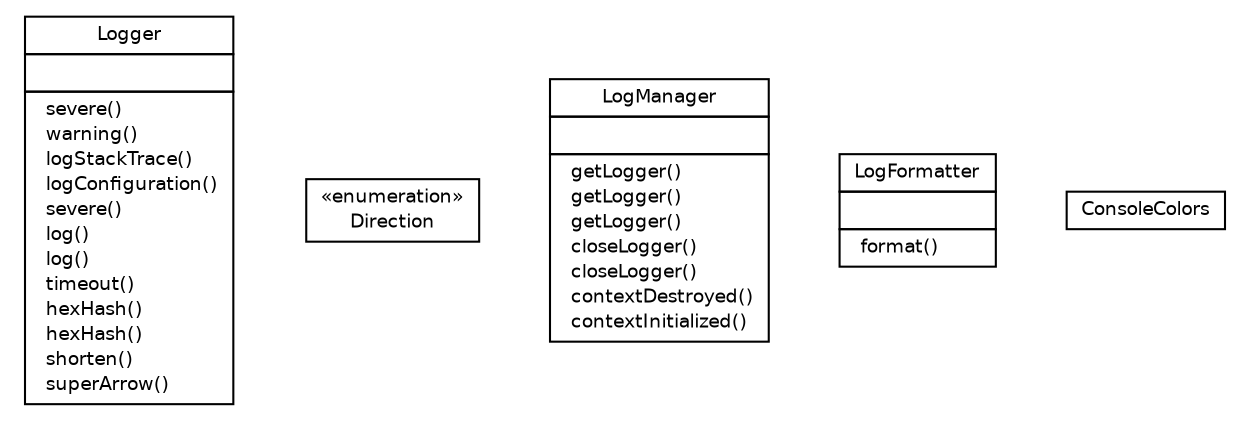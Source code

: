 #!/usr/local/bin/dot
#
# Class diagram 
# Generated by UMLGraph version 5.2 (http://www.umlgraph.org/)
#

digraph G {
	edge [fontname="Helvetica",fontsize=10,labelfontname="Helvetica",labelfontsize=10];
	node [fontname="Helvetica",fontsize=10,shape=plaintext];
	nodesep=0.25;
	ranksep=0.5;
	// org.vorpal.blade.framework.logging.Logger
	c151 [label=<<table title="org.vorpal.blade.framework.logging.Logger" border="0" cellborder="1" cellspacing="0" cellpadding="2" port="p" href="./Logger.html">
		<tr><td><table border="0" cellspacing="0" cellpadding="1">
<tr><td align="center" balign="center"> Logger </td></tr>
		</table></td></tr>
		<tr><td><table border="0" cellspacing="0" cellpadding="1">
<tr><td align="left" balign="left">  </td></tr>
		</table></td></tr>
		<tr><td><table border="0" cellspacing="0" cellpadding="1">
<tr><td align="left" balign="left">  severe() </td></tr>
<tr><td align="left" balign="left">  warning() </td></tr>
<tr><td align="left" balign="left">  logStackTrace() </td></tr>
<tr><td align="left" balign="left">  logConfiguration() </td></tr>
<tr><td align="left" balign="left">  severe() </td></tr>
<tr><td align="left" balign="left">  log() </td></tr>
<tr><td align="left" balign="left">  log() </td></tr>
<tr><td align="left" balign="left">  timeout() </td></tr>
<tr><td align="left" balign="left">  hexHash() </td></tr>
<tr><td align="left" balign="left">  hexHash() </td></tr>
<tr><td align="left" balign="left">  shorten() </td></tr>
<tr><td align="left" balign="left">  superArrow() </td></tr>
		</table></td></tr>
		</table>>, fontname="Helvetica", fontcolor="black", fontsize=9.0];
	// org.vorpal.blade.framework.logging.Logger.Direction
	c152 [label=<<table title="org.vorpal.blade.framework.logging.Logger.Direction" border="0" cellborder="1" cellspacing="0" cellpadding="2" port="p" href="./Logger.Direction.html">
		<tr><td><table border="0" cellspacing="0" cellpadding="1">
<tr><td align="center" balign="center"> &#171;enumeration&#187; </td></tr>
<tr><td align="center" balign="center"> Direction </td></tr>
		</table></td></tr>
		</table>>, fontname="Helvetica", fontcolor="black", fontsize=9.0];
	// org.vorpal.blade.framework.logging.LogManager
	c153 [label=<<table title="org.vorpal.blade.framework.logging.LogManager" border="0" cellborder="1" cellspacing="0" cellpadding="2" port="p" href="./LogManager.html">
		<tr><td><table border="0" cellspacing="0" cellpadding="1">
<tr><td align="center" balign="center"> LogManager </td></tr>
		</table></td></tr>
		<tr><td><table border="0" cellspacing="0" cellpadding="1">
<tr><td align="left" balign="left">  </td></tr>
		</table></td></tr>
		<tr><td><table border="0" cellspacing="0" cellpadding="1">
<tr><td align="left" balign="left">  getLogger() </td></tr>
<tr><td align="left" balign="left">  getLogger() </td></tr>
<tr><td align="left" balign="left">  getLogger() </td></tr>
<tr><td align="left" balign="left">  closeLogger() </td></tr>
<tr><td align="left" balign="left">  closeLogger() </td></tr>
<tr><td align="left" balign="left">  contextDestroyed() </td></tr>
<tr><td align="left" balign="left">  contextInitialized() </td></tr>
		</table></td></tr>
		</table>>, fontname="Helvetica", fontcolor="black", fontsize=9.0];
	// org.vorpal.blade.framework.logging.LogFormatter
	c154 [label=<<table title="org.vorpal.blade.framework.logging.LogFormatter" border="0" cellborder="1" cellspacing="0" cellpadding="2" port="p" href="./LogFormatter.html">
		<tr><td><table border="0" cellspacing="0" cellpadding="1">
<tr><td align="center" balign="center"> LogFormatter </td></tr>
		</table></td></tr>
		<tr><td><table border="0" cellspacing="0" cellpadding="1">
<tr><td align="left" balign="left">  </td></tr>
		</table></td></tr>
		<tr><td><table border="0" cellspacing="0" cellpadding="1">
<tr><td align="left" balign="left">  format() </td></tr>
		</table></td></tr>
		</table>>, fontname="Helvetica", fontcolor="black", fontsize=9.0];
	// org.vorpal.blade.framework.logging.ConsoleColors
	c155 [label=<<table title="org.vorpal.blade.framework.logging.ConsoleColors" border="0" cellborder="1" cellspacing="0" cellpadding="2" port="p" href="./ConsoleColors.html">
		<tr><td><table border="0" cellspacing="0" cellpadding="1">
<tr><td align="center" balign="center"> ConsoleColors </td></tr>
		</table></td></tr>
		</table>>, fontname="Helvetica", fontcolor="black", fontsize=9.0];
}

